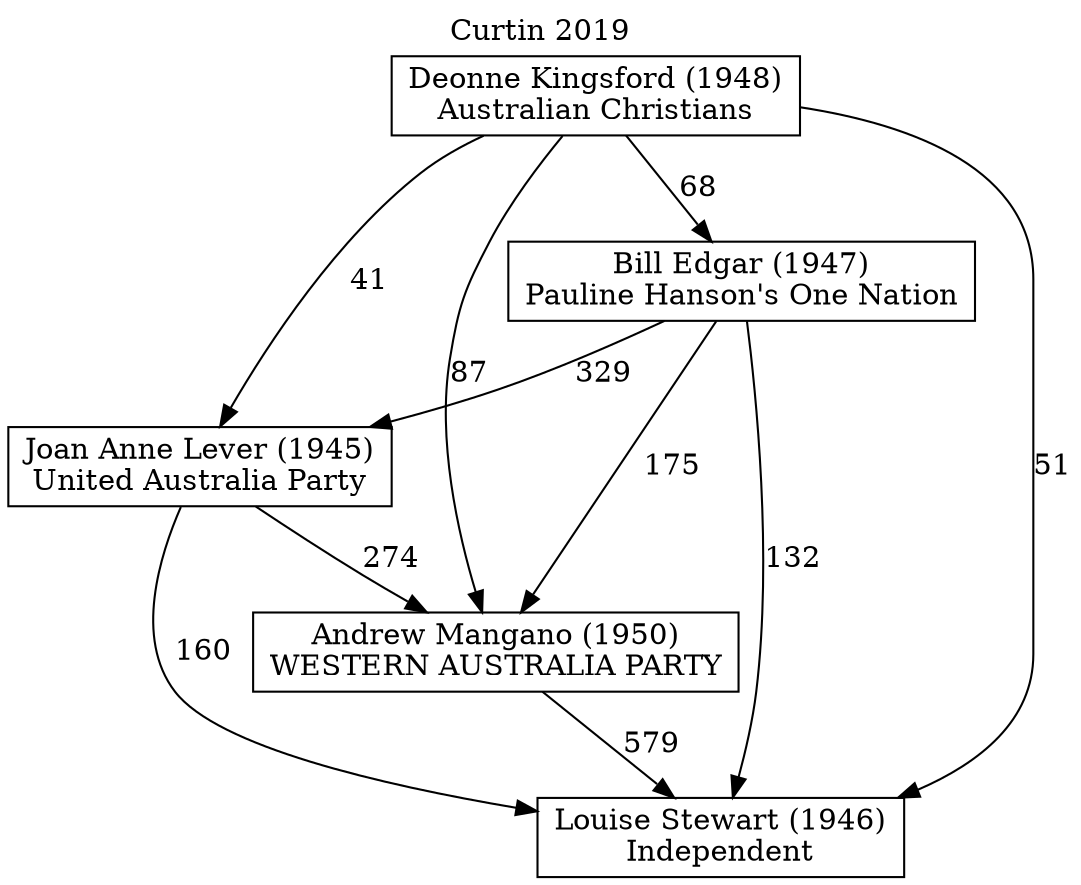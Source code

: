 // House preference flow
digraph "Louise Stewart (1946)_Curtin_2019" {
	graph [label="Curtin 2019" labelloc=t mclimit=10]
	node [shape=box]
	"Andrew Mangano (1950)" [label="Andrew Mangano (1950)
WESTERN AUSTRALIA PARTY"]
	"Bill Edgar (1947)" [label="Bill Edgar (1947)
Pauline Hanson's One Nation"]
	"Deonne Kingsford (1948)" [label="Deonne Kingsford (1948)
Australian Christians"]
	"Joan Anne Lever (1945)" [label="Joan Anne Lever (1945)
United Australia Party"]
	"Louise Stewart (1946)" [label="Louise Stewart (1946)
Independent"]
	"Andrew Mangano (1950)" -> "Louise Stewart (1946)" [label=579]
	"Bill Edgar (1947)" -> "Andrew Mangano (1950)" [label=175]
	"Bill Edgar (1947)" -> "Joan Anne Lever (1945)" [label=329]
	"Bill Edgar (1947)" -> "Louise Stewart (1946)" [label=132]
	"Deonne Kingsford (1948)" -> "Andrew Mangano (1950)" [label=87]
	"Deonne Kingsford (1948)" -> "Bill Edgar (1947)" [label=68]
	"Deonne Kingsford (1948)" -> "Joan Anne Lever (1945)" [label=41]
	"Deonne Kingsford (1948)" -> "Louise Stewart (1946)" [label=51]
	"Joan Anne Lever (1945)" -> "Andrew Mangano (1950)" [label=274]
	"Joan Anne Lever (1945)" -> "Louise Stewart (1946)" [label=160]
}
